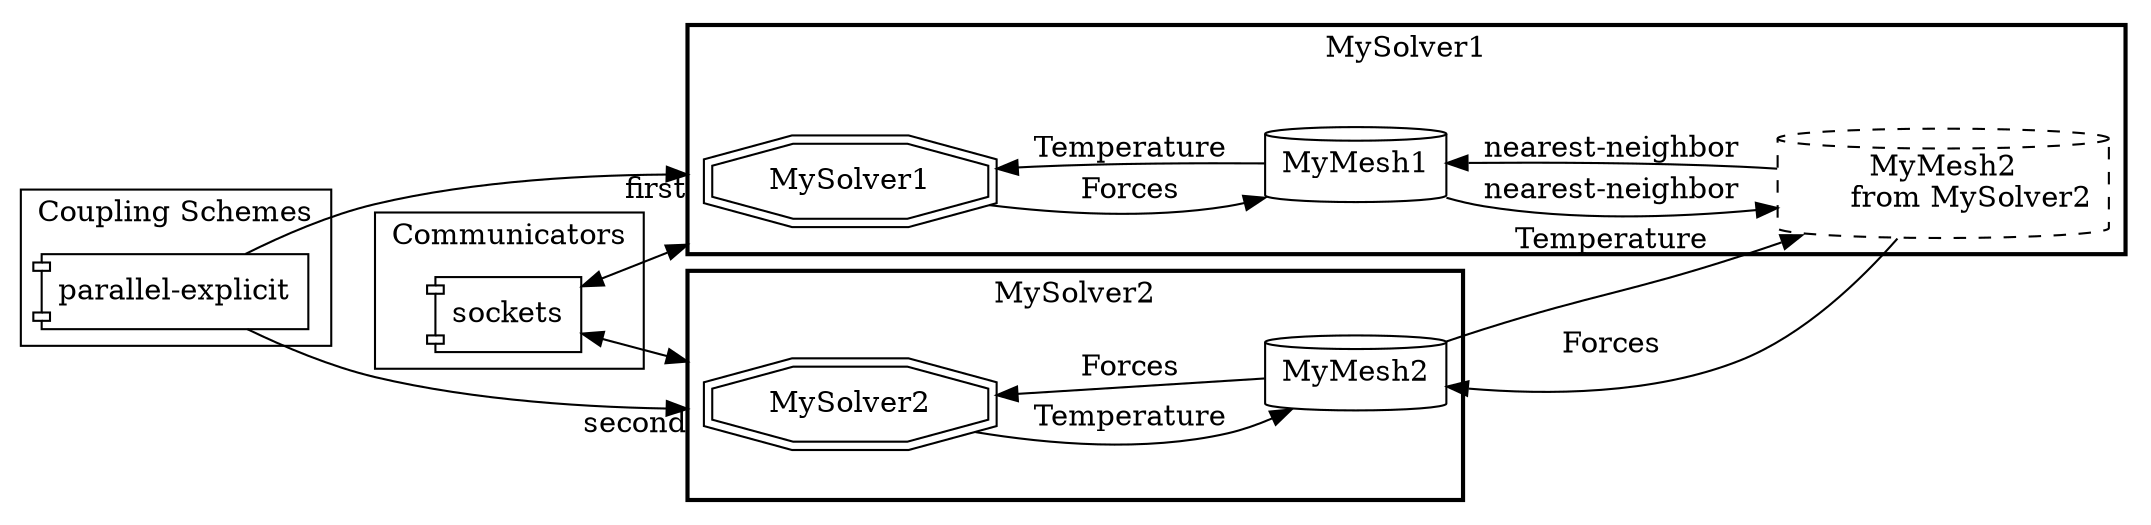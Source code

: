 digraph G {
  compound=True;
  layout=dot;
  overlap=scale;
  rankdir=LR;
  splines=true;

  subgraph cluster_m2n {
    label="Communicators";
    "m2n-MySolver2-MySolver1" [label="sockets", shape=component];
  }

  subgraph cluster_cpl {
    label="Coupling Schemes";
    "cpl-MySolver1-MySolver2" [label="parallel-explicit", shape=component];
  }

  subgraph cluster_MySolver1 {
    label="MySolver1";
    style=bold;
    "MySolver1" [color=black, shape=doubleoctagon];
    "MySolver1-MyMesh1" [color=black, label="MyMesh1", shape=cylinder];
    "MySolver1-MyMesh2" [color=black, label="MyMesh2
      from MySolver2", shape=cylinder, style=dashed];
    "MySolver1-MyMesh1" -> "MySolver1"  [color=black, label="Temperature", tooltip=scalar];
    "MySolver1" -> "MySolver1-MyMesh1"  [color=black, label="Forces", tooltip=vector];
    "MySolver1-MyMesh2" -> "MySolver1-MyMesh1"  [label="nearest-neighbor"];
    "MySolver1-MyMesh1" -> "MySolver1-MyMesh2"  [label="nearest-neighbor"];
  }

  subgraph cluster_MySolver2 {
    label="MySolver2";
    style=bold;
    "MySolver2" [color=black, shape=doubleoctagon];
    "MySolver2-MyMesh2" [color=black, label="MyMesh2", shape=cylinder];
    "MySolver2-MyMesh2" -> "MySolver2"  [color=black, label="Forces", tooltip=vector];
    "MySolver2" -> "MySolver2-MyMesh2"  [color=black, label="Temperature", tooltip=scalar];
  }

  "m2n-MySolver2-MySolver1" -> "MySolver2"  [color=black, dir=both, lhead=cluster_MySolver2];
  "m2n-MySolver2-MySolver1" -> "MySolver1"  [color=black, dir=both, lhead=cluster_MySolver1];
  "cpl-MySolver1-MySolver2" -> "MySolver1"  [color=black, lhead=cluster_MySolver1, headlabel="first",  minlen=2];
  "cpl-MySolver1-MySolver2" -> "MySolver2"  [color=black, lhead=cluster_MySolver2, headlabel="second", minlen=2];
  "MySolver1-MyMesh2" -> "MySolver2-MyMesh2"  [color=black, label="Forces", tooltip=vector];
  "MySolver2-MyMesh2" -> "MySolver1-MyMesh2"  [color=black, label="Temperature", tooltip=scalar];
}
